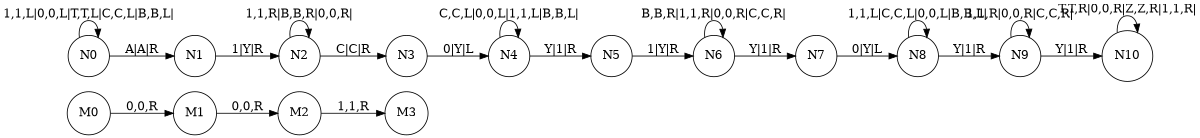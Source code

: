 digraph AUTOMATA {
	rankdir=LR size="8,5"
	node [shape=circle]
	M0 -> M1 [label="0,0,R"]
	M1 -> M2 [label="0,0,R"]
	M2 -> M3 [label="1,1,R"]
	N0 -> N0 [label="1,1,L|0,0,L|T,T,L|C,C,L|B,B,L|"]
	N0 -> N1 [label="A|A|R"]
	N1 -> N2 [label="1|Y|R"]
	N2 -> N2 [label="1,1,R|B,B,R|0,0,R|"]
	N2 -> N3 [label="C|C|R"]
	N3 -> N4 [label="0|Y|L"]
	N4 -> N4 [label="C,C,L|0,0,L|1,1,L|B,B,L|"]
	N4 -> N5 [label="Y|1|R"]
	N5 -> N6 [label="1|Y|R"]
	N6 -> N6 [label="B,B,R|1,1,R|0,0,R|C,C,R|"]
	N6 -> N7 [label="Y|1|R"]
	N7 -> N8 [label="0|Y|L"]
	N8 -> N8 [label="1,1,L|C,C,L|0,0,L|B,B,L|"]
	N8 -> N9 [label="Y|1|R"]
	N9 -> N9 [label="1,1,R|0,0,R|C,C,R|"]
	N9 -> N10 [label="Y|1|R"]
	N10 -> N10 [label="T,T,R|0,0,R|Z,Z,R|1,1,R|"]
}
